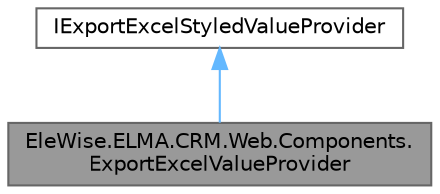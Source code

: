 digraph "EleWise.ELMA.CRM.Web.Components.ExportExcelValueProvider"
{
 // LATEX_PDF_SIZE
  bgcolor="transparent";
  edge [fontname=Helvetica,fontsize=10,labelfontname=Helvetica,labelfontsize=10];
  node [fontname=Helvetica,fontsize=10,shape=box,height=0.2,width=0.4];
  Node1 [id="Node000001",label="EleWise.ELMA.CRM.Web.Components.\lExportExcelValueProvider",height=0.2,width=0.4,color="gray40", fillcolor="grey60", style="filled", fontcolor="black",tooltip="Провайдер экспорта данных о маркетинге в Excel."];
  Node2 -> Node1 [id="edge1_Node000001_Node000002",dir="back",color="steelblue1",style="solid",tooltip=" "];
  Node2 [id="Node000002",label="IExportExcelStyledValueProvider",height=0.2,width=0.4,color="gray40", fillcolor="white", style="filled",tooltip=" "];
}
